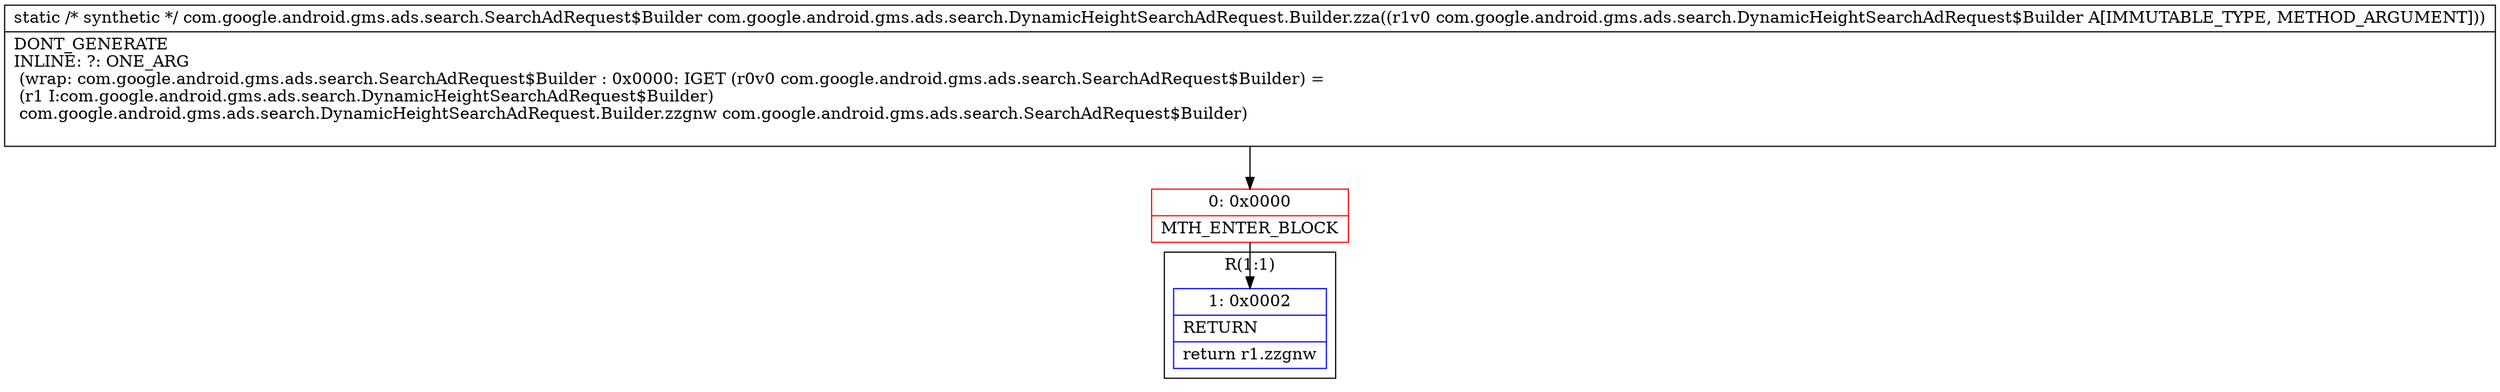 digraph "CFG forcom.google.android.gms.ads.search.DynamicHeightSearchAdRequest.Builder.zza(Lcom\/google\/android\/gms\/ads\/search\/DynamicHeightSearchAdRequest$Builder;)Lcom\/google\/android\/gms\/ads\/search\/SearchAdRequest$Builder;" {
subgraph cluster_Region_1750484166 {
label = "R(1:1)";
node [shape=record,color=blue];
Node_1 [shape=record,label="{1\:\ 0x0002|RETURN\l|return r1.zzgnw\l}"];
}
Node_0 [shape=record,color=red,label="{0\:\ 0x0000|MTH_ENTER_BLOCK\l}"];
MethodNode[shape=record,label="{static \/* synthetic *\/ com.google.android.gms.ads.search.SearchAdRequest$Builder com.google.android.gms.ads.search.DynamicHeightSearchAdRequest.Builder.zza((r1v0 com.google.android.gms.ads.search.DynamicHeightSearchAdRequest$Builder A[IMMUTABLE_TYPE, METHOD_ARGUMENT]))  | DONT_GENERATE\lINLINE: ?: ONE_ARG  \l  (wrap: com.google.android.gms.ads.search.SearchAdRequest$Builder : 0x0000: IGET  (r0v0 com.google.android.gms.ads.search.SearchAdRequest$Builder) = \l  (r1 I:com.google.android.gms.ads.search.DynamicHeightSearchAdRequest$Builder)\l com.google.android.gms.ads.search.DynamicHeightSearchAdRequest.Builder.zzgnw com.google.android.gms.ads.search.SearchAdRequest$Builder)\l\l}"];
MethodNode -> Node_0;
Node_0 -> Node_1;
}

